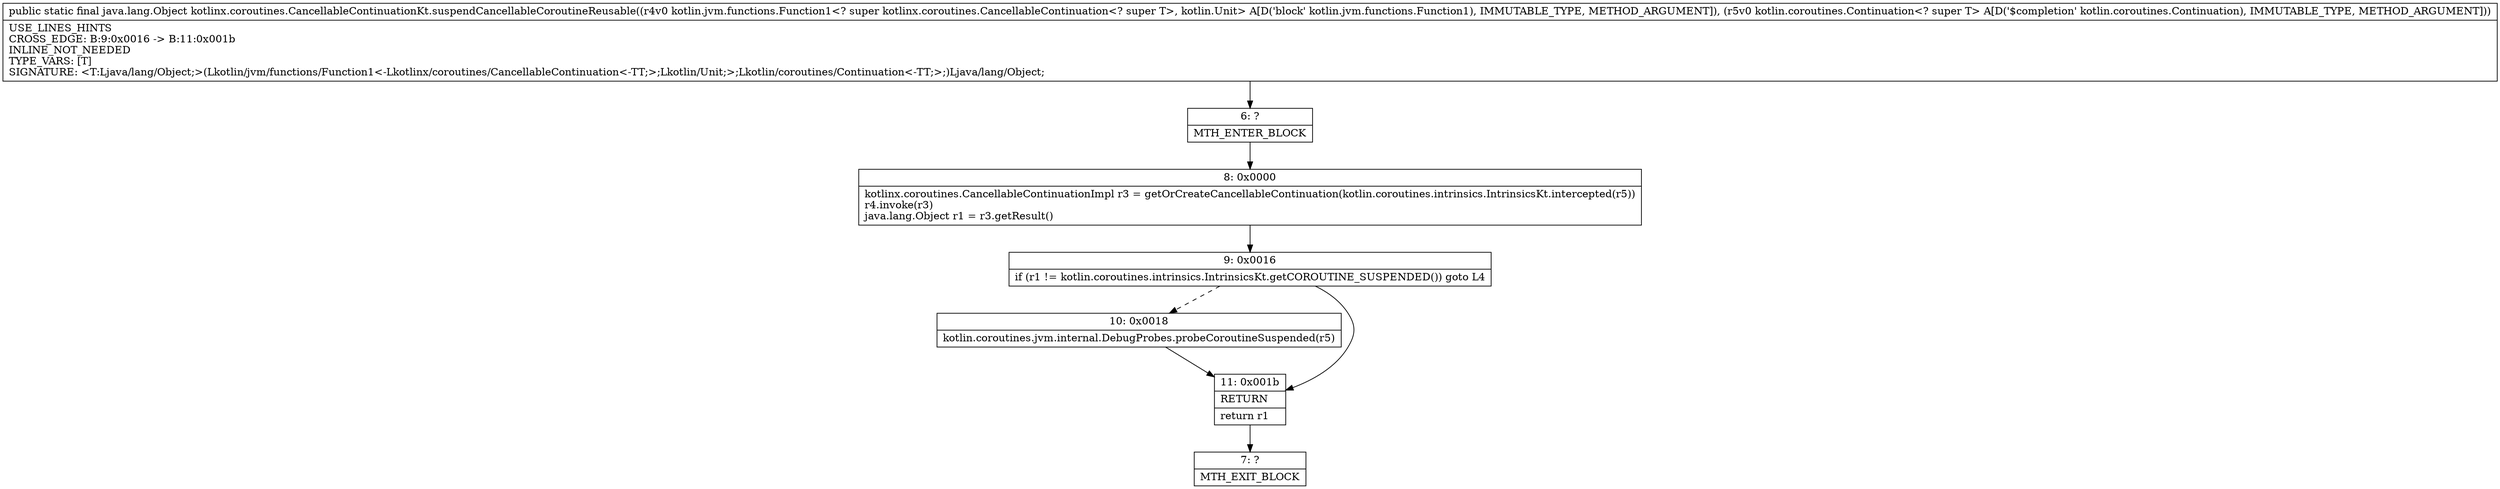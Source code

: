digraph "CFG forkotlinx.coroutines.CancellableContinuationKt.suspendCancellableCoroutineReusable(Lkotlin\/jvm\/functions\/Function1;Lkotlin\/coroutines\/Continuation;)Ljava\/lang\/Object;" {
Node_6 [shape=record,label="{6\:\ ?|MTH_ENTER_BLOCK\l}"];
Node_8 [shape=record,label="{8\:\ 0x0000|kotlinx.coroutines.CancellableContinuationImpl r3 = getOrCreateCancellableContinuation(kotlin.coroutines.intrinsics.IntrinsicsKt.intercepted(r5))\lr4.invoke(r3)\ljava.lang.Object r1 = r3.getResult()\l}"];
Node_9 [shape=record,label="{9\:\ 0x0016|if (r1 != kotlin.coroutines.intrinsics.IntrinsicsKt.getCOROUTINE_SUSPENDED()) goto L4\l}"];
Node_10 [shape=record,label="{10\:\ 0x0018|kotlin.coroutines.jvm.internal.DebugProbes.probeCoroutineSuspended(r5)\l}"];
Node_11 [shape=record,label="{11\:\ 0x001b|RETURN\l|return r1\l}"];
Node_7 [shape=record,label="{7\:\ ?|MTH_EXIT_BLOCK\l}"];
MethodNode[shape=record,label="{public static final java.lang.Object kotlinx.coroutines.CancellableContinuationKt.suspendCancellableCoroutineReusable((r4v0 kotlin.jvm.functions.Function1\<? super kotlinx.coroutines.CancellableContinuation\<? super T\>, kotlin.Unit\> A[D('block' kotlin.jvm.functions.Function1), IMMUTABLE_TYPE, METHOD_ARGUMENT]), (r5v0 kotlin.coroutines.Continuation\<? super T\> A[D('$completion' kotlin.coroutines.Continuation), IMMUTABLE_TYPE, METHOD_ARGUMENT]))  | USE_LINES_HINTS\lCROSS_EDGE: B:9:0x0016 \-\> B:11:0x001b\lINLINE_NOT_NEEDED\lTYPE_VARS: [T]\lSIGNATURE: \<T:Ljava\/lang\/Object;\>(Lkotlin\/jvm\/functions\/Function1\<\-Lkotlinx\/coroutines\/CancellableContinuation\<\-TT;\>;Lkotlin\/Unit;\>;Lkotlin\/coroutines\/Continuation\<\-TT;\>;)Ljava\/lang\/Object;\l}"];
MethodNode -> Node_6;Node_6 -> Node_8;
Node_8 -> Node_9;
Node_9 -> Node_10[style=dashed];
Node_9 -> Node_11;
Node_10 -> Node_11;
Node_11 -> Node_7;
}

